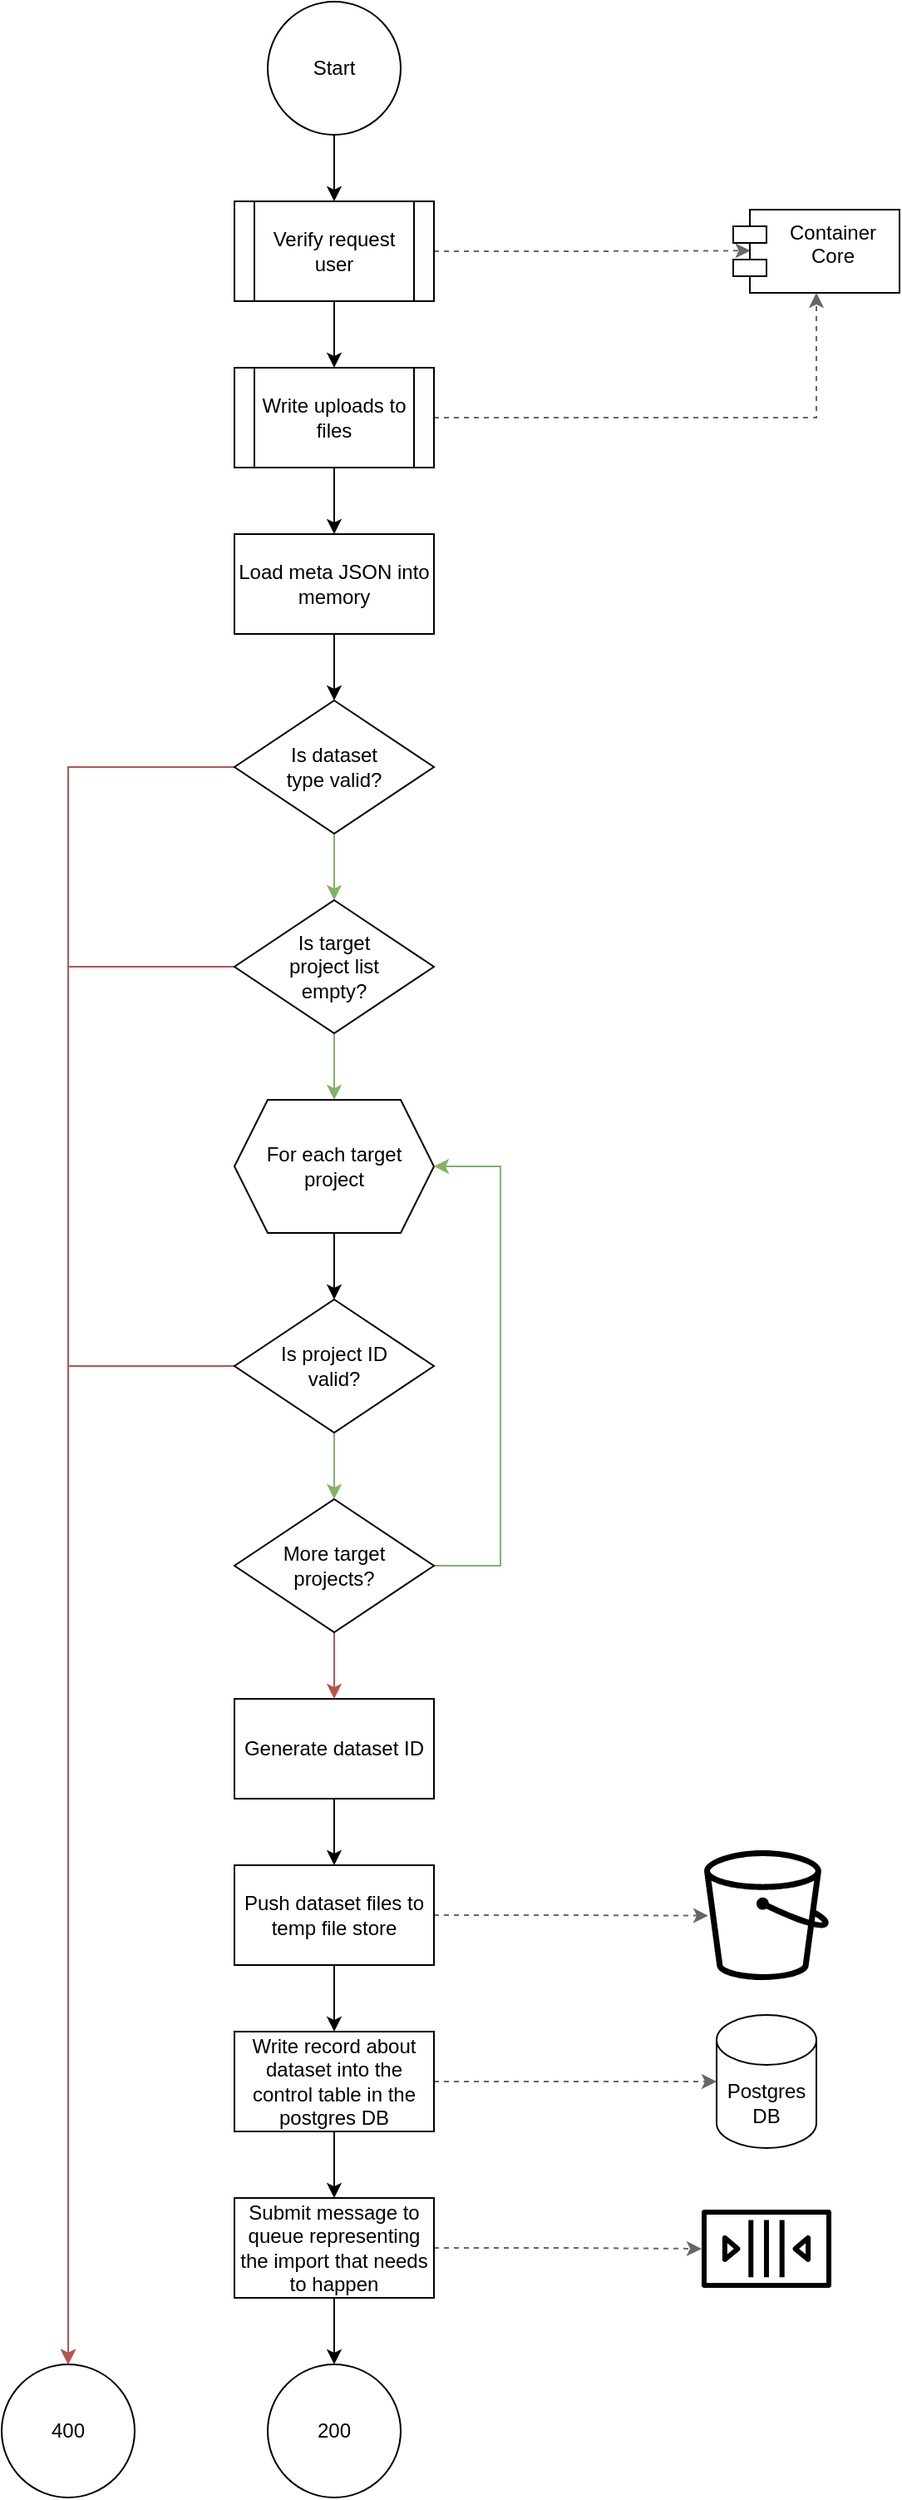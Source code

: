 <mxfile version="20.8.1" type="device"><diagram id="y8dqW7FKfvxbDy5BKuQ4" name="Page-1"><mxGraphModel dx="1917" dy="1073" grid="1" gridSize="10" guides="1" tooltips="1" connect="1" arrows="1" fold="1" page="1" pageScale="1" pageWidth="850" pageHeight="1100" math="0" shadow="0"><root><mxCell id="0"/><mxCell id="1" parent="0"/><mxCell id="rLG_DRoUnZctCPWc9IkA-24" style="edgeStyle=orthogonalEdgeStyle;rounded=0;orthogonalLoop=1;jettySize=auto;html=1;exitX=0.5;exitY=1;exitDx=0;exitDy=0;entryX=0.5;entryY=0;entryDx=0;entryDy=0;" edge="1" parent="1" source="rLG_DRoUnZctCPWc9IkA-1" target="rLG_DRoUnZctCPWc9IkA-2"><mxGeometry relative="1" as="geometry"/></mxCell><mxCell id="rLG_DRoUnZctCPWc9IkA-1" value="Start" style="ellipse;whiteSpace=wrap;html=1;aspect=fixed;" vertex="1" parent="1"><mxGeometry x="160" width="80" height="80" as="geometry"/></mxCell><mxCell id="rLG_DRoUnZctCPWc9IkA-22" style="edgeStyle=orthogonalEdgeStyle;rounded=0;orthogonalLoop=1;jettySize=auto;html=1;exitX=1;exitY=0.5;exitDx=0;exitDy=0;entryX=0.103;entryY=0.493;entryDx=0;entryDy=0;entryPerimeter=0;fillColor=#f5f5f5;strokeColor=#666666;dashed=1;" edge="1" parent="1" source="rLG_DRoUnZctCPWc9IkA-2" target="rLG_DRoUnZctCPWc9IkA-3"><mxGeometry relative="1" as="geometry"/></mxCell><mxCell id="rLG_DRoUnZctCPWc9IkA-26" style="edgeStyle=orthogonalEdgeStyle;rounded=0;orthogonalLoop=1;jettySize=auto;html=1;exitX=0.5;exitY=1;exitDx=0;exitDy=0;entryX=0.5;entryY=0;entryDx=0;entryDy=0;" edge="1" parent="1" source="rLG_DRoUnZctCPWc9IkA-2" target="rLG_DRoUnZctCPWc9IkA-4"><mxGeometry relative="1" as="geometry"/></mxCell><mxCell id="rLG_DRoUnZctCPWc9IkA-2" value="Verify request user" style="shape=process;whiteSpace=wrap;html=1;backgroundOutline=1;" vertex="1" parent="1"><mxGeometry x="140" y="120" width="120" height="60" as="geometry"/></mxCell><mxCell id="rLG_DRoUnZctCPWc9IkA-3" value="Container&#10;Core" style="shape=module;align=left;spacingLeft=20;align=center;verticalAlign=top;" vertex="1" parent="1"><mxGeometry x="440" y="125" width="100" height="50" as="geometry"/></mxCell><mxCell id="rLG_DRoUnZctCPWc9IkA-23" style="edgeStyle=orthogonalEdgeStyle;rounded=0;orthogonalLoop=1;jettySize=auto;html=1;exitX=1;exitY=0.5;exitDx=0;exitDy=0;entryX=0.5;entryY=1;entryDx=0;entryDy=0;fillColor=#f5f5f5;strokeColor=#666666;dashed=1;" edge="1" parent="1" source="rLG_DRoUnZctCPWc9IkA-4" target="rLG_DRoUnZctCPWc9IkA-3"><mxGeometry relative="1" as="geometry"/></mxCell><mxCell id="rLG_DRoUnZctCPWc9IkA-27" style="edgeStyle=orthogonalEdgeStyle;rounded=0;orthogonalLoop=1;jettySize=auto;html=1;exitX=0.5;exitY=1;exitDx=0;exitDy=0;entryX=0.5;entryY=0;entryDx=0;entryDy=0;" edge="1" parent="1" source="rLG_DRoUnZctCPWc9IkA-4" target="rLG_DRoUnZctCPWc9IkA-5"><mxGeometry relative="1" as="geometry"/></mxCell><mxCell id="rLG_DRoUnZctCPWc9IkA-4" value="Write uploads to files" style="shape=process;whiteSpace=wrap;html=1;backgroundOutline=1;" vertex="1" parent="1"><mxGeometry x="140" y="220" width="120" height="60" as="geometry"/></mxCell><mxCell id="rLG_DRoUnZctCPWc9IkA-28" style="edgeStyle=orthogonalEdgeStyle;rounded=0;orthogonalLoop=1;jettySize=auto;html=1;exitX=0.5;exitY=1;exitDx=0;exitDy=0;entryX=0.5;entryY=0;entryDx=0;entryDy=0;" edge="1" parent="1" source="rLG_DRoUnZctCPWc9IkA-5" target="rLG_DRoUnZctCPWc9IkA-6"><mxGeometry relative="1" as="geometry"/></mxCell><mxCell id="rLG_DRoUnZctCPWc9IkA-5" value="Load meta JSON into memory" style="rounded=0;whiteSpace=wrap;html=1;" vertex="1" parent="1"><mxGeometry x="140" y="320" width="120" height="60" as="geometry"/></mxCell><mxCell id="rLG_DRoUnZctCPWc9IkA-29" style="edgeStyle=orthogonalEdgeStyle;rounded=0;orthogonalLoop=1;jettySize=auto;html=1;exitX=0.5;exitY=1;exitDx=0;exitDy=0;entryX=0.5;entryY=0;entryDx=0;entryDy=0;fillColor=#d5e8d4;strokeColor=#82b366;" edge="1" parent="1" source="rLG_DRoUnZctCPWc9IkA-6" target="rLG_DRoUnZctCPWc9IkA-7"><mxGeometry relative="1" as="geometry"/></mxCell><mxCell id="rLG_DRoUnZctCPWc9IkA-41" style="edgeStyle=orthogonalEdgeStyle;rounded=0;orthogonalLoop=1;jettySize=auto;html=1;exitX=0;exitY=0.5;exitDx=0;exitDy=0;entryX=0.5;entryY=0;entryDx=0;entryDy=0;fillColor=#f8cecc;strokeColor=#b85450;" edge="1" parent="1" source="rLG_DRoUnZctCPWc9IkA-6" target="rLG_DRoUnZctCPWc9IkA-40"><mxGeometry relative="1" as="geometry"/></mxCell><mxCell id="rLG_DRoUnZctCPWc9IkA-6" value="Is dataset&lt;br&gt;type valid?" style="rhombus;whiteSpace=wrap;html=1;" vertex="1" parent="1"><mxGeometry x="140" y="420" width="120" height="80" as="geometry"/></mxCell><mxCell id="rLG_DRoUnZctCPWc9IkA-30" style="edgeStyle=orthogonalEdgeStyle;rounded=0;orthogonalLoop=1;jettySize=auto;html=1;exitX=0.5;exitY=1;exitDx=0;exitDy=0;entryX=0.5;entryY=0;entryDx=0;entryDy=0;fillColor=#d5e8d4;strokeColor=#82b366;" edge="1" parent="1" source="rLG_DRoUnZctCPWc9IkA-7" target="rLG_DRoUnZctCPWc9IkA-9"><mxGeometry relative="1" as="geometry"/></mxCell><mxCell id="rLG_DRoUnZctCPWc9IkA-42" style="edgeStyle=orthogonalEdgeStyle;rounded=0;orthogonalLoop=1;jettySize=auto;html=1;exitX=0;exitY=0.5;exitDx=0;exitDy=0;entryX=0.5;entryY=0;entryDx=0;entryDy=0;fillColor=#f8cecc;strokeColor=#b85450;" edge="1" parent="1" source="rLG_DRoUnZctCPWc9IkA-7" target="rLG_DRoUnZctCPWc9IkA-40"><mxGeometry relative="1" as="geometry"/></mxCell><mxCell id="rLG_DRoUnZctCPWc9IkA-7" value="Is target&lt;br&gt;project list&lt;br&gt;empty?" style="rhombus;whiteSpace=wrap;html=1;" vertex="1" parent="1"><mxGeometry x="140" y="540" width="120" height="80" as="geometry"/></mxCell><mxCell id="rLG_DRoUnZctCPWc9IkA-31" style="edgeStyle=orthogonalEdgeStyle;rounded=0;orthogonalLoop=1;jettySize=auto;html=1;exitX=0.5;exitY=1;exitDx=0;exitDy=0;entryX=0.5;entryY=0;entryDx=0;entryDy=0;" edge="1" parent="1" source="rLG_DRoUnZctCPWc9IkA-9" target="rLG_DRoUnZctCPWc9IkA-10"><mxGeometry relative="1" as="geometry"/></mxCell><mxCell id="rLG_DRoUnZctCPWc9IkA-9" value="For each target project" style="shape=hexagon;perimeter=hexagonPerimeter2;whiteSpace=wrap;html=1;fixedSize=1;" vertex="1" parent="1"><mxGeometry x="140" y="660" width="120" height="80" as="geometry"/></mxCell><mxCell id="rLG_DRoUnZctCPWc9IkA-32" style="edgeStyle=orthogonalEdgeStyle;rounded=0;orthogonalLoop=1;jettySize=auto;html=1;exitX=0.5;exitY=1;exitDx=0;exitDy=0;entryX=0.5;entryY=0;entryDx=0;entryDy=0;fillColor=#d5e8d4;strokeColor=#82b366;" edge="1" parent="1" source="rLG_DRoUnZctCPWc9IkA-10" target="rLG_DRoUnZctCPWc9IkA-11"><mxGeometry relative="1" as="geometry"/></mxCell><mxCell id="rLG_DRoUnZctCPWc9IkA-45" style="edgeStyle=orthogonalEdgeStyle;rounded=0;orthogonalLoop=1;jettySize=auto;html=1;exitX=0;exitY=0.5;exitDx=0;exitDy=0;entryX=0.5;entryY=0;entryDx=0;entryDy=0;fillColor=#f8cecc;strokeColor=#b85450;" edge="1" parent="1" source="rLG_DRoUnZctCPWc9IkA-10" target="rLG_DRoUnZctCPWc9IkA-40"><mxGeometry relative="1" as="geometry"/></mxCell><mxCell id="rLG_DRoUnZctCPWc9IkA-10" value="Is project ID&lt;br&gt;valid?" style="rhombus;whiteSpace=wrap;html=1;" vertex="1" parent="1"><mxGeometry x="140" y="780" width="120" height="80" as="geometry"/></mxCell><mxCell id="rLG_DRoUnZctCPWc9IkA-33" style="edgeStyle=orthogonalEdgeStyle;rounded=0;orthogonalLoop=1;jettySize=auto;html=1;exitX=1;exitY=0.5;exitDx=0;exitDy=0;entryX=1;entryY=0.5;entryDx=0;entryDy=0;fillColor=#d5e8d4;strokeColor=#82b366;" edge="1" parent="1" source="rLG_DRoUnZctCPWc9IkA-11" target="rLG_DRoUnZctCPWc9IkA-9"><mxGeometry relative="1" as="geometry"><Array as="points"><mxPoint x="300" y="940"/><mxPoint x="300" y="700"/></Array></mxGeometry></mxCell><mxCell id="rLG_DRoUnZctCPWc9IkA-34" style="edgeStyle=orthogonalEdgeStyle;rounded=0;orthogonalLoop=1;jettySize=auto;html=1;exitX=0.5;exitY=1;exitDx=0;exitDy=0;entryX=0.5;entryY=0;entryDx=0;entryDy=0;fillColor=#f8cecc;strokeColor=#b85450;" edge="1" parent="1" source="rLG_DRoUnZctCPWc9IkA-11" target="rLG_DRoUnZctCPWc9IkA-12"><mxGeometry relative="1" as="geometry"/></mxCell><mxCell id="rLG_DRoUnZctCPWc9IkA-11" value="More target&lt;br&gt;projects?" style="rhombus;whiteSpace=wrap;html=1;" vertex="1" parent="1"><mxGeometry x="140" y="900" width="120" height="80" as="geometry"/></mxCell><mxCell id="rLG_DRoUnZctCPWc9IkA-35" style="edgeStyle=orthogonalEdgeStyle;rounded=0;orthogonalLoop=1;jettySize=auto;html=1;exitX=0.5;exitY=1;exitDx=0;exitDy=0;entryX=0.5;entryY=0;entryDx=0;entryDy=0;" edge="1" parent="1" source="rLG_DRoUnZctCPWc9IkA-12" target="rLG_DRoUnZctCPWc9IkA-13"><mxGeometry relative="1" as="geometry"/></mxCell><mxCell id="rLG_DRoUnZctCPWc9IkA-12" value="Generate dataset ID" style="rounded=0;whiteSpace=wrap;html=1;" vertex="1" parent="1"><mxGeometry x="140" y="1020" width="120" height="60" as="geometry"/></mxCell><mxCell id="rLG_DRoUnZctCPWc9IkA-18" style="edgeStyle=orthogonalEdgeStyle;rounded=0;orthogonalLoop=1;jettySize=auto;html=1;exitX=1;exitY=0.5;exitDx=0;exitDy=0;entryX=0.033;entryY=0.504;entryDx=0;entryDy=0;entryPerimeter=0;fillColor=#f5f5f5;strokeColor=#666666;dashed=1;" edge="1" parent="1" source="rLG_DRoUnZctCPWc9IkA-13" target="rLG_DRoUnZctCPWc9IkA-17"><mxGeometry relative="1" as="geometry"/></mxCell><mxCell id="rLG_DRoUnZctCPWc9IkA-36" style="edgeStyle=orthogonalEdgeStyle;rounded=0;orthogonalLoop=1;jettySize=auto;html=1;exitX=0.5;exitY=1;exitDx=0;exitDy=0;entryX=0.5;entryY=0;entryDx=0;entryDy=0;" edge="1" parent="1" source="rLG_DRoUnZctCPWc9IkA-13" target="rLG_DRoUnZctCPWc9IkA-14"><mxGeometry relative="1" as="geometry"/></mxCell><mxCell id="rLG_DRoUnZctCPWc9IkA-13" value="Push dataset files to temp file store" style="rounded=0;whiteSpace=wrap;html=1;" vertex="1" parent="1"><mxGeometry x="140" y="1120" width="120" height="60" as="geometry"/></mxCell><mxCell id="rLG_DRoUnZctCPWc9IkA-19" style="edgeStyle=orthogonalEdgeStyle;rounded=0;orthogonalLoop=1;jettySize=auto;html=1;exitX=1;exitY=0.5;exitDx=0;exitDy=0;entryX=0;entryY=0.5;entryDx=0;entryDy=0;entryPerimeter=0;fillColor=#f5f5f5;strokeColor=#666666;dashed=1;" edge="1" parent="1" source="rLG_DRoUnZctCPWc9IkA-14" target="rLG_DRoUnZctCPWc9IkA-15"><mxGeometry relative="1" as="geometry"/></mxCell><mxCell id="rLG_DRoUnZctCPWc9IkA-37" style="edgeStyle=orthogonalEdgeStyle;rounded=0;orthogonalLoop=1;jettySize=auto;html=1;exitX=0.5;exitY=1;exitDx=0;exitDy=0;entryX=0.5;entryY=0;entryDx=0;entryDy=0;" edge="1" parent="1" source="rLG_DRoUnZctCPWc9IkA-14" target="rLG_DRoUnZctCPWc9IkA-16"><mxGeometry relative="1" as="geometry"/></mxCell><mxCell id="rLG_DRoUnZctCPWc9IkA-14" value="Write record about dataset into the control table in the postgres DB" style="rounded=0;whiteSpace=wrap;html=1;" vertex="1" parent="1"><mxGeometry x="140" y="1220" width="120" height="60" as="geometry"/></mxCell><mxCell id="rLG_DRoUnZctCPWc9IkA-15" value="Postgres&lt;br&gt;DB" style="shape=cylinder3;whiteSpace=wrap;html=1;boundedLbl=1;backgroundOutline=1;size=15;" vertex="1" parent="1"><mxGeometry x="430" y="1210" width="60" height="80" as="geometry"/></mxCell><mxCell id="rLG_DRoUnZctCPWc9IkA-21" style="edgeStyle=orthogonalEdgeStyle;rounded=0;orthogonalLoop=1;jettySize=auto;html=1;exitX=1;exitY=0.5;exitDx=0;exitDy=0;fillColor=#f5f5f5;strokeColor=#666666;dashed=1;" edge="1" parent="1" source="rLG_DRoUnZctCPWc9IkA-16" target="rLG_DRoUnZctCPWc9IkA-20"><mxGeometry relative="1" as="geometry"/></mxCell><mxCell id="rLG_DRoUnZctCPWc9IkA-46" style="edgeStyle=orthogonalEdgeStyle;rounded=0;orthogonalLoop=1;jettySize=auto;html=1;exitX=0.5;exitY=1;exitDx=0;exitDy=0;entryX=0.5;entryY=0;entryDx=0;entryDy=0;" edge="1" parent="1" source="rLG_DRoUnZctCPWc9IkA-16" target="rLG_DRoUnZctCPWc9IkA-39"><mxGeometry relative="1" as="geometry"/></mxCell><mxCell id="rLG_DRoUnZctCPWc9IkA-16" value="Submit message to queue representing the import that needs to happen" style="rounded=0;whiteSpace=wrap;html=1;" vertex="1" parent="1"><mxGeometry x="140" y="1320" width="120" height="60" as="geometry"/></mxCell><mxCell id="rLG_DRoUnZctCPWc9IkA-17" value="" style="outlineConnect=0;fontColor=#232F3E;gradientColor=none;fillColor=#000000;strokeColor=none;dashed=0;verticalLabelPosition=bottom;verticalAlign=top;align=center;html=1;fontSize=12;fontStyle=0;aspect=fixed;pointerEvents=1;shape=mxgraph.aws4.bucket;fillStyle=auto;shadow=0;" vertex="1" parent="1"><mxGeometry x="422.5" y="1111" width="75" height="78" as="geometry"/></mxCell><mxCell id="rLG_DRoUnZctCPWc9IkA-20" value="" style="sketch=0;outlineConnect=0;fontColor=#232F3E;gradientColor=none;fillColor=#000000;strokeColor=none;dashed=0;verticalLabelPosition=bottom;verticalAlign=top;align=center;html=1;fontSize=12;fontStyle=0;aspect=fixed;pointerEvents=1;shape=mxgraph.aws4.queue;shadow=0;fillStyle=auto;" vertex="1" parent="1"><mxGeometry x="421" y="1327" width="78" height="47" as="geometry"/></mxCell><mxCell id="rLG_DRoUnZctCPWc9IkA-39" value="200" style="ellipse;whiteSpace=wrap;html=1;aspect=fixed;shadow=0;sketch=0;fillStyle=auto;strokeColor=default;fillColor=none;" vertex="1" parent="1"><mxGeometry x="160" y="1420" width="80" height="80" as="geometry"/></mxCell><mxCell id="rLG_DRoUnZctCPWc9IkA-40" value="400" style="ellipse;whiteSpace=wrap;html=1;aspect=fixed;shadow=0;sketch=0;fillStyle=auto;strokeColor=default;fillColor=none;" vertex="1" parent="1"><mxGeometry y="1420" width="80" height="80" as="geometry"/></mxCell></root></mxGraphModel></diagram></mxfile>